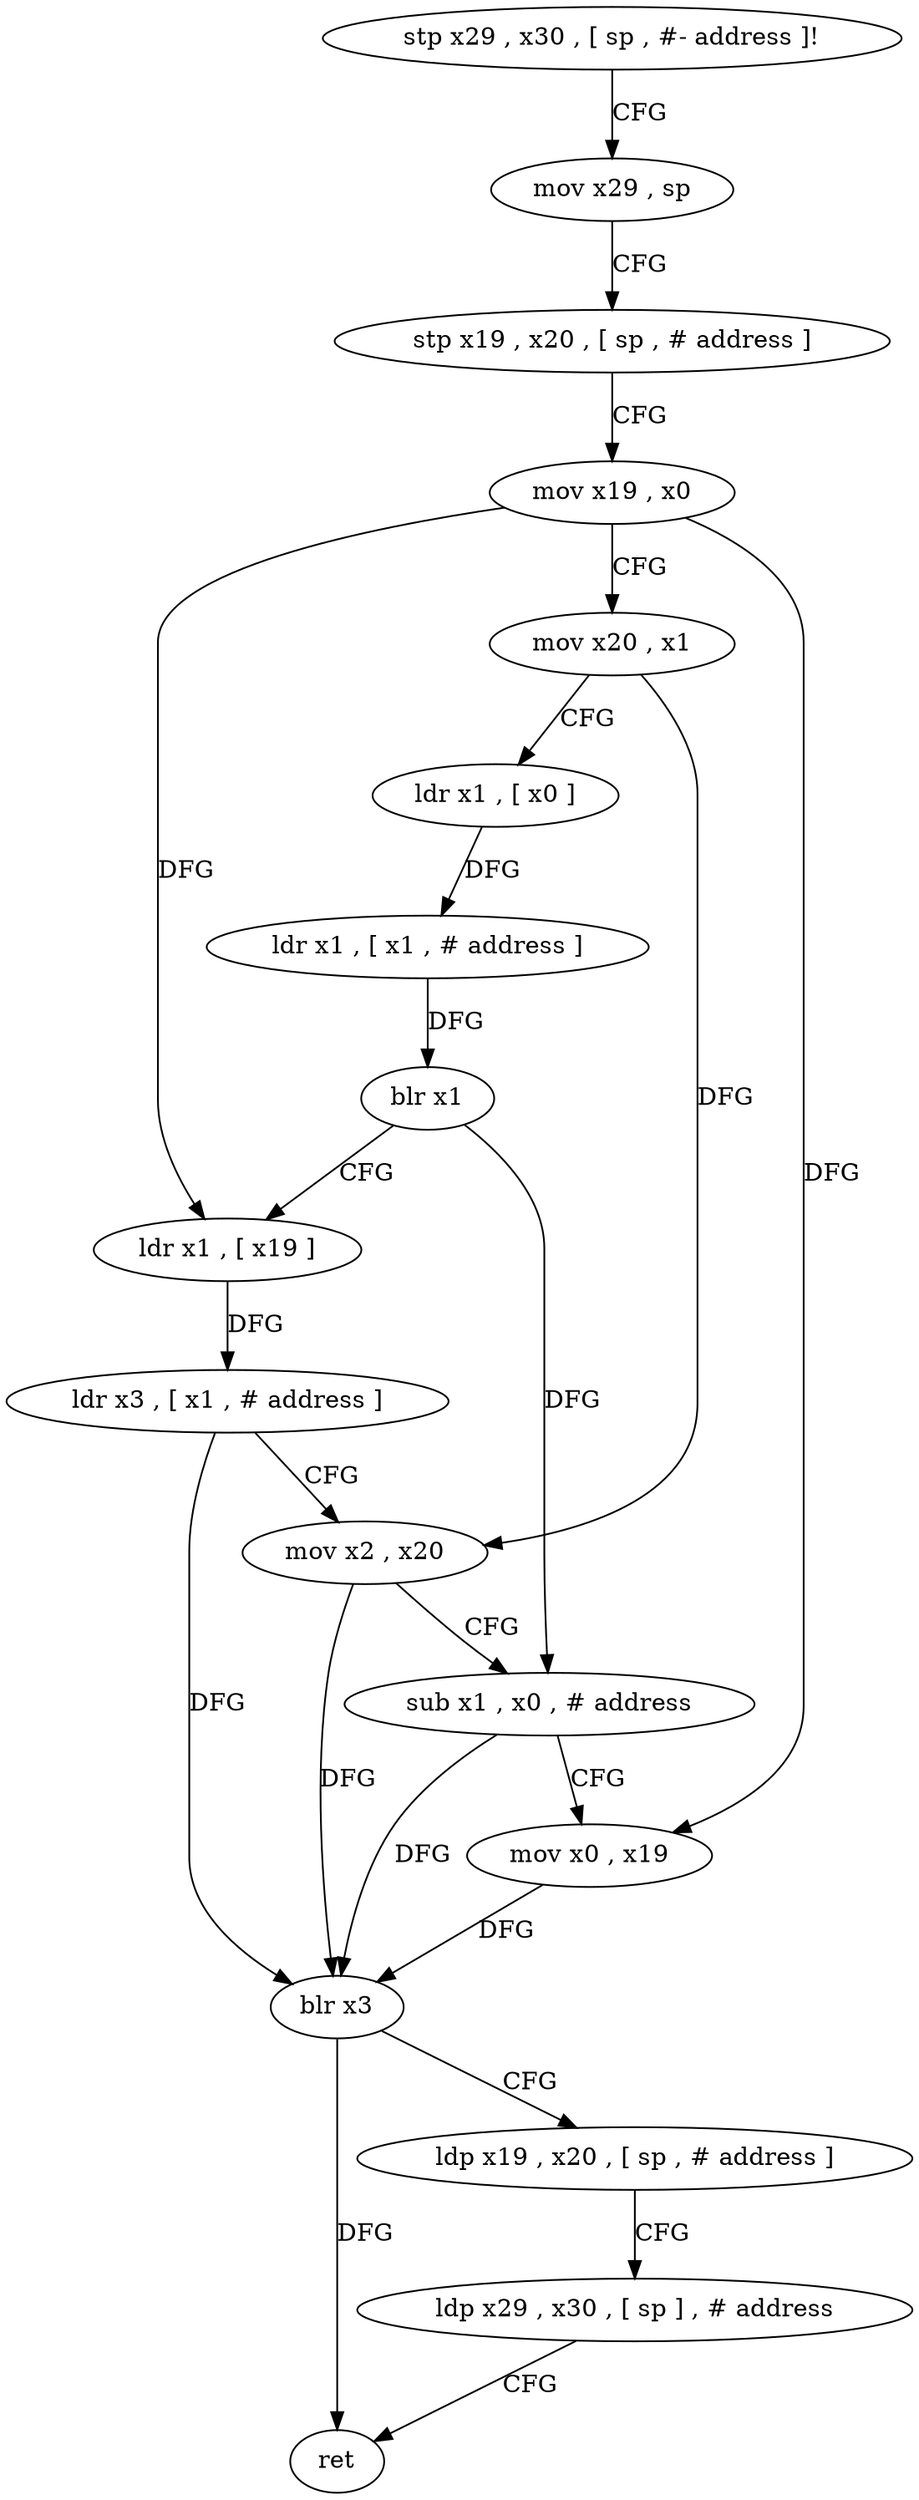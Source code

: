 digraph "func" {
"178528" [label = "stp x29 , x30 , [ sp , #- address ]!" ]
"178532" [label = "mov x29 , sp" ]
"178536" [label = "stp x19 , x20 , [ sp , # address ]" ]
"178540" [label = "mov x19 , x0" ]
"178544" [label = "mov x20 , x1" ]
"178548" [label = "ldr x1 , [ x0 ]" ]
"178552" [label = "ldr x1 , [ x1 , # address ]" ]
"178556" [label = "blr x1" ]
"178560" [label = "ldr x1 , [ x19 ]" ]
"178564" [label = "ldr x3 , [ x1 , # address ]" ]
"178568" [label = "mov x2 , x20" ]
"178572" [label = "sub x1 , x0 , # address" ]
"178576" [label = "mov x0 , x19" ]
"178580" [label = "blr x3" ]
"178584" [label = "ldp x19 , x20 , [ sp , # address ]" ]
"178588" [label = "ldp x29 , x30 , [ sp ] , # address" ]
"178592" [label = "ret" ]
"178528" -> "178532" [ label = "CFG" ]
"178532" -> "178536" [ label = "CFG" ]
"178536" -> "178540" [ label = "CFG" ]
"178540" -> "178544" [ label = "CFG" ]
"178540" -> "178560" [ label = "DFG" ]
"178540" -> "178576" [ label = "DFG" ]
"178544" -> "178548" [ label = "CFG" ]
"178544" -> "178568" [ label = "DFG" ]
"178548" -> "178552" [ label = "DFG" ]
"178552" -> "178556" [ label = "DFG" ]
"178556" -> "178560" [ label = "CFG" ]
"178556" -> "178572" [ label = "DFG" ]
"178560" -> "178564" [ label = "DFG" ]
"178564" -> "178568" [ label = "CFG" ]
"178564" -> "178580" [ label = "DFG" ]
"178568" -> "178572" [ label = "CFG" ]
"178568" -> "178580" [ label = "DFG" ]
"178572" -> "178576" [ label = "CFG" ]
"178572" -> "178580" [ label = "DFG" ]
"178576" -> "178580" [ label = "DFG" ]
"178580" -> "178584" [ label = "CFG" ]
"178580" -> "178592" [ label = "DFG" ]
"178584" -> "178588" [ label = "CFG" ]
"178588" -> "178592" [ label = "CFG" ]
}
